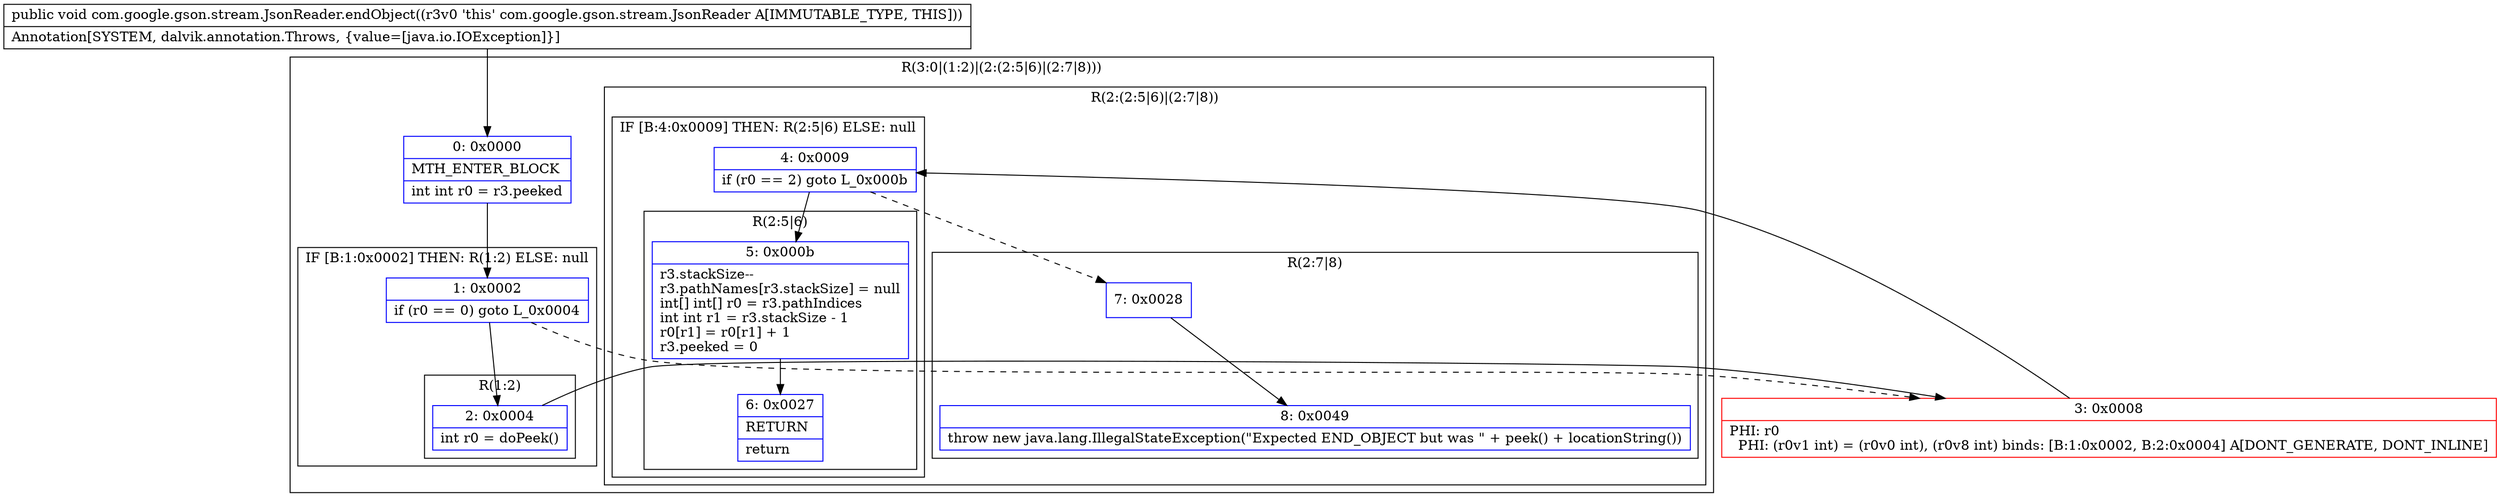 digraph "CFG forcom.google.gson.stream.JsonReader.endObject()V" {
subgraph cluster_Region_1912805035 {
label = "R(3:0|(1:2)|(2:(2:5|6)|(2:7|8)))";
node [shape=record,color=blue];
Node_0 [shape=record,label="{0\:\ 0x0000|MTH_ENTER_BLOCK\l|int int r0 = r3.peeked\l}"];
subgraph cluster_IfRegion_374212813 {
label = "IF [B:1:0x0002] THEN: R(1:2) ELSE: null";
node [shape=record,color=blue];
Node_1 [shape=record,label="{1\:\ 0x0002|if (r0 == 0) goto L_0x0004\l}"];
subgraph cluster_Region_1891877271 {
label = "R(1:2)";
node [shape=record,color=blue];
Node_2 [shape=record,label="{2\:\ 0x0004|int r0 = doPeek()\l}"];
}
}
subgraph cluster_Region_1938759200 {
label = "R(2:(2:5|6)|(2:7|8))";
node [shape=record,color=blue];
subgraph cluster_IfRegion_1197694599 {
label = "IF [B:4:0x0009] THEN: R(2:5|6) ELSE: null";
node [shape=record,color=blue];
Node_4 [shape=record,label="{4\:\ 0x0009|if (r0 == 2) goto L_0x000b\l}"];
subgraph cluster_Region_767540878 {
label = "R(2:5|6)";
node [shape=record,color=blue];
Node_5 [shape=record,label="{5\:\ 0x000b|r3.stackSize\-\-\lr3.pathNames[r3.stackSize] = null\lint[] int[] r0 = r3.pathIndices\lint int r1 = r3.stackSize \- 1\lr0[r1] = r0[r1] + 1\lr3.peeked = 0\l}"];
Node_6 [shape=record,label="{6\:\ 0x0027|RETURN\l|return\l}"];
}
}
subgraph cluster_Region_450634119 {
label = "R(2:7|8)";
node [shape=record,color=blue];
Node_7 [shape=record,label="{7\:\ 0x0028}"];
Node_8 [shape=record,label="{8\:\ 0x0049|throw new java.lang.IllegalStateException(\"Expected END_OBJECT but was \" + peek() + locationString())\l}"];
}
}
}
Node_3 [shape=record,color=red,label="{3\:\ 0x0008|PHI: r0 \l  PHI: (r0v1 int) = (r0v0 int), (r0v8 int) binds: [B:1:0x0002, B:2:0x0004] A[DONT_GENERATE, DONT_INLINE]\l}"];
MethodNode[shape=record,label="{public void com.google.gson.stream.JsonReader.endObject((r3v0 'this' com.google.gson.stream.JsonReader A[IMMUTABLE_TYPE, THIS]))  | Annotation[SYSTEM, dalvik.annotation.Throws, \{value=[java.io.IOException]\}]\l}"];
MethodNode -> Node_0;
Node_0 -> Node_1;
Node_1 -> Node_2;
Node_1 -> Node_3[style=dashed];
Node_2 -> Node_3;
Node_4 -> Node_5;
Node_4 -> Node_7[style=dashed];
Node_5 -> Node_6;
Node_7 -> Node_8;
Node_3 -> Node_4;
}

